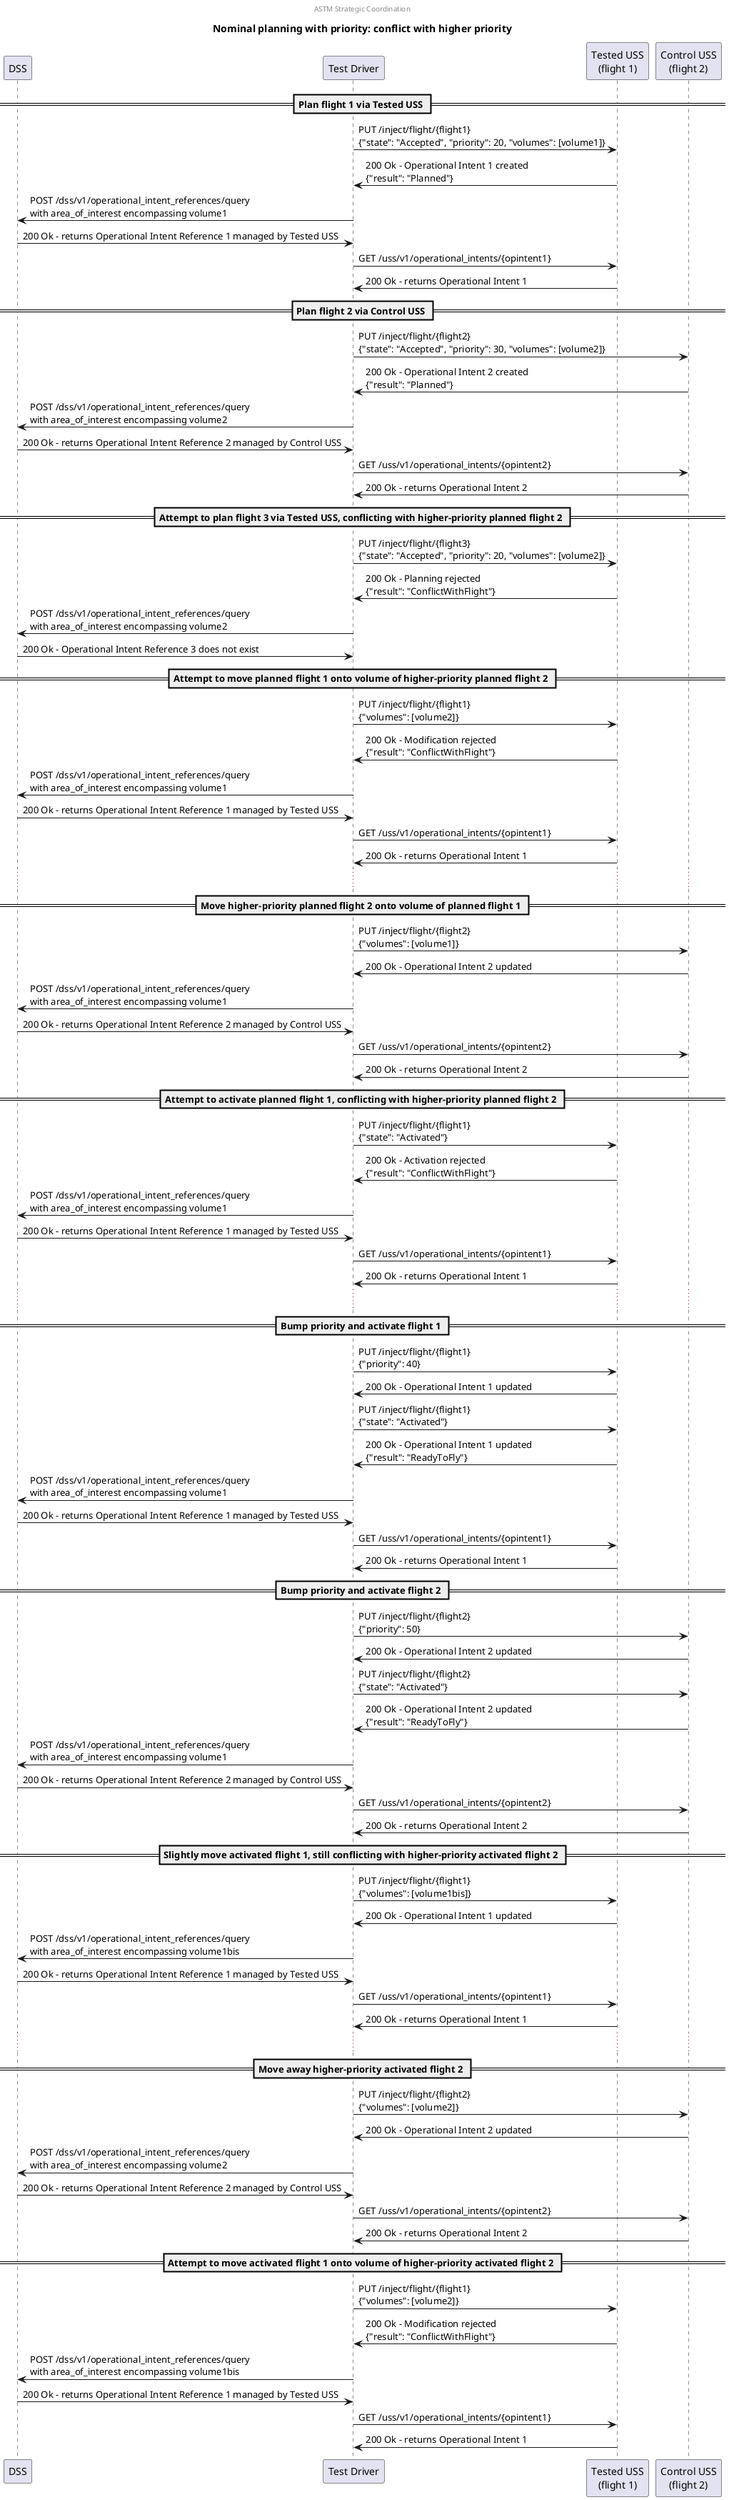 @startuml
center header ASTM Strategic Coordination
title Nominal planning with priority: conflict with higher priority

participant "DSS"
participant "Test Driver" as TD
participant "Tested USS\n(flight 1)" as T_USS
participant "Control USS\n(flight 2)" as C_USS

== Plan flight 1 via Tested USS ==
TD -> T_USS: PUT /inject/flight/{flight1}\n{"state": "Accepted", "priority": 20, "volumes": [volume1]}
TD <- T_USS: 200 Ok - Operational Intent 1 created\n{"result": "Planned"}

TD -> DSS: POST /dss/v1/operational_intent_references/query\nwith area_of_interest encompassing volume1
TD <- DSS: 200 Ok - returns Operational Intent Reference 1 managed by Tested USS

TD -> T_USS: GET /uss/v1/operational_intents/{opintent1}
TD <- T_USS: 200 Ok - returns Operational Intent 1

== Plan flight 2 via Control USS ==
TD -> C_USS: PUT /inject/flight/{flight2}\n{"state": "Accepted", "priority": 30, "volumes": [volume2]}
TD <- C_USS: 200 Ok - Operational Intent 2 created\n{"result": "Planned"}

TD -> DSS: POST /dss/v1/operational_intent_references/query\nwith area_of_interest encompassing volume2
TD <- DSS: 200 Ok - returns Operational Intent Reference 2 managed by Control USS

TD -> C_USS: GET /uss/v1/operational_intents/{opintent2}
TD <- C_USS: 200 Ok - returns Operational Intent 2

== Attempt to plan flight 3 via Tested USS, conflicting with higher-priority planned flight 2 ==
TD -> T_USS: PUT /inject/flight/{flight3}\n{"state": "Accepted", "priority": 20, "volumes": [volume2]}
TD <- T_USS: 200 Ok - Planning rejected\n{"result": "ConflictWithFlight"}

TD -> DSS: POST /dss/v1/operational_intent_references/query\nwith area_of_interest encompassing volume2
TD <- DSS: 200 Ok - Operational Intent Reference 3 does not exist

== Attempt to move planned flight 1 onto volume of higher-priority planned flight 2 ==
TD -> T_USS: PUT /inject/flight/{flight1}\n{"volumes": [volume2]}
TD <- T_USS: 200 Ok - Modification rejected\n{"result": "ConflictWithFlight"}

TD -> DSS: POST /dss/v1/operational_intent_references/query\nwith area_of_interest encompassing volume1
TD <- DSS: 200 Ok - returns Operational Intent Reference 1 managed by Tested USS

TD -> T_USS: GET /uss/v1/operational_intents/{opintent1}
TD <- T_USS: 200 Ok - returns Operational Intent 1

...

== Move higher-priority planned flight 2 onto volume of planned flight 1 ==
TD -> C_USS: PUT /inject/flight/{flight2}\n{"volumes": [volume1]}
TD <- C_USS: 200 Ok - Operational Intent 2 updated

TD -> DSS: POST /dss/v1/operational_intent_references/query\nwith area_of_interest encompassing volume1
TD <- DSS: 200 Ok - returns Operational Intent Reference 2 managed by Control USS

TD -> C_USS: GET /uss/v1/operational_intents/{opintent2}
TD <- C_USS: 200 Ok - returns Operational Intent 2

== Attempt to activate planned flight 1, conflicting with higher-priority planned flight 2 ==
TD -> T_USS: PUT /inject/flight/{flight1}\n{"state": "Activated"}
TD <- T_USS: 200 Ok - Activation rejected\n{"result": "ConflictWithFlight"}

TD -> DSS: POST /dss/v1/operational_intent_references/query\nwith area_of_interest encompassing volume1
TD <- DSS: 200 Ok - returns Operational Intent Reference 1 managed by Tested USS

TD -> T_USS: GET /uss/v1/operational_intents/{opintent1}
TD <- T_USS: 200 Ok - returns Operational Intent 1

...

== Bump priority and activate flight 1 ==
TD -> T_USS: PUT /inject/flight/{flight1}\n{"priority": 40}
TD <- T_USS: 200 Ok - Operational Intent 1 updated

TD -> T_USS: PUT /inject/flight/{flight1}\n{"state": "Activated"}
TD <- T_USS: 200 Ok - Operational Intent 1 updated\n{"result": "ReadyToFly"}

TD -> DSS: POST /dss/v1/operational_intent_references/query\nwith area_of_interest encompassing volume1
TD <- DSS: 200 Ok - returns Operational Intent Reference 1 managed by Tested USS

TD -> T_USS: GET /uss/v1/operational_intents/{opintent1}
TD <- T_USS: 200 Ok - returns Operational Intent 1

== Bump priority and activate flight 2 ==
TD -> C_USS: PUT /inject/flight/{flight2}\n{"priority": 50}
TD <- C_USS: 200 Ok - Operational Intent 2 updated

TD -> C_USS: PUT /inject/flight/{flight2}\n{"state": "Activated"}
TD <- C_USS: 200 Ok - Operational Intent 2 updated\n{"result": "ReadyToFly"}

TD -> DSS: POST /dss/v1/operational_intent_references/query\nwith area_of_interest encompassing volume1
TD <- DSS: 200 Ok - returns Operational Intent Reference 2 managed by Control USS

TD -> C_USS: GET /uss/v1/operational_intents/{opintent2}
TD <- C_USS: 200 Ok - returns Operational Intent 2

== Slightly move activated flight 1, still conflicting with higher-priority activated flight 2 ==
TD -> T_USS: PUT /inject/flight/{flight1}\n{"volumes": [volume1bis]}
TD <- T_USS: 200 Ok - Operational Intent 1 updated

TD -> DSS: POST /dss/v1/operational_intent_references/query\nwith area_of_interest encompassing volume1bis
TD <- DSS: 200 Ok - returns Operational Intent Reference 1 managed by Tested USS

TD -> T_USS: GET /uss/v1/operational_intents/{opintent1}
TD <- T_USS: 200 Ok - returns Operational Intent 1

...

== Move away higher-priority activated flight 2 ==
TD -> C_USS: PUT /inject/flight/{flight2}\n{"volumes": [volume2]}
TD <- C_USS: 200 Ok - Operational Intent 2 updated

TD -> DSS: POST /dss/v1/operational_intent_references/query\nwith area_of_interest encompassing volume2
TD <- DSS: 200 Ok - returns Operational Intent Reference 2 managed by Control USS

TD -> C_USS: GET /uss/v1/operational_intents/{opintent2}
TD <- C_USS: 200 Ok - returns Operational Intent 2

== Attempt to move activated flight 1 onto volume of higher-priority activated flight 2 ==
TD -> T_USS: PUT /inject/flight/{flight1}\n{"volumes": [volume2]}
TD <- T_USS: 200 Ok - Modification rejected\n{"result": "ConflictWithFlight"}

TD -> DSS: POST /dss/v1/operational_intent_references/query\nwith area_of_interest encompassing volume1bis
TD <- DSS: 200 Ok - returns Operational Intent Reference 1 managed by Tested USS

TD -> T_USS: GET /uss/v1/operational_intents/{opintent1}
TD <- T_USS: 200 Ok - returns Operational Intent 1

@enduml
